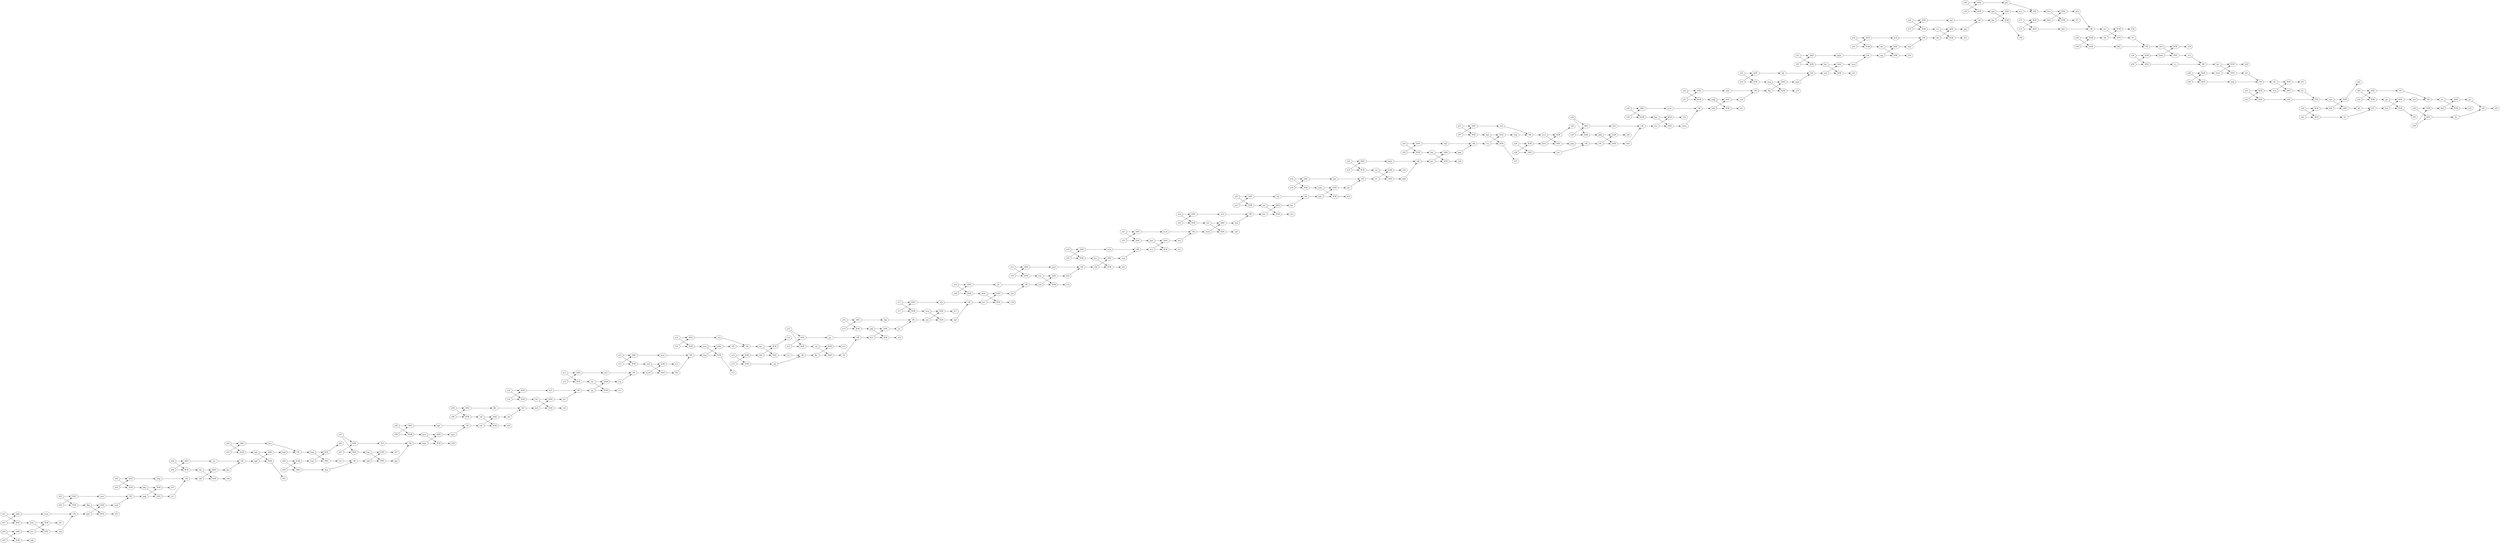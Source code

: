 digraph G {
graph [nodesep=0.5, ranksep=0.75]; // Adjust spacing here
rankdir=LR;
  
bdm [label="bdm"];
hvn [label="hvn"];
XOR0 [label="XOR"];
bdm -> XOR0;
hvn -> XOR0;
XOR0 -> z37;


bnk [label="bnk"];
fnt [label="fnt"];
XOR1 [label="XOR"];
bnk -> XOR1;
fnt -> XOR1;
XOR1 -> z10;


cbc [label="cbc"];
cqg [label="cqg"];
XOR2 [label="XOR"];
cbc -> XOR2;
cqg -> XOR2;
XOR2 -> z34;


cbf [label="cbf"];
vdr [label="vdr"];
XOR3 [label="XOR"];
cbf -> XOR3;
vdr -> XOR3;
XOR3 -> z09;


cjm [label="cjm"];
rws [label="rws"];
XOR4 [label="XOR"];
cjm -> XOR4;
rws -> XOR4;
XOR4 -> z19;


cph [label="cph"];
qqd [label="qqd"];
XOR5 [label="XOR"];
cph -> XOR5;
qqd -> XOR5;
XOR5 -> z05;


crv [label="crv"];
cvf [label="cvf"];
XOR6 [label="XOR"];
crv -> XOR6;
cvf -> XOR6;
XOR6 -> z25;


dkg [label="dkg"];
ghb [label="ghb"];
XOR7 [label="XOR"];
dkg -> XOR7;
ghb -> XOR7;
XOR7 -> z02;


fbv [label="fbv"];
rgt [label="rgt"];
XOR8 [label="XOR"];
fbv -> XOR8;
rgt -> XOR8;
XOR8 -> z15;


fhg [label="fhg"];
wnj [label="wnj"];
XOR9 [label="XOR"];
fhg -> XOR9;
wnj -> XOR9;
XOR9 -> z32;


gdp [label="gdp"];
stm [label="stm"];
XOR10 [label="XOR"];
gdp -> XOR10;
stm -> XOR10;
XOR10 -> z07;


ggg [label="ggg"];
kbg [label="kbg"];
XOR11 [label="XOR"];
ggg -> XOR11;
kbg -> XOR11;
XOR11 -> z03;


grd [label="grd"];
jbp [label="jbp"];
XOR12 [label="XOR"];
grd -> XOR12;
jbp -> XOR12;
XOR12 -> z36;


hff [label="hff"];
gdg [label="gdg"];
XOR13 [label="XOR"];
hff -> XOR13;
gdg -> XOR13;
XOR13 -> z29;


hvd [label="hvd"];
bmb [label="bmb"];
XOR14 [label="XOR"];
hvd -> XOR14;
bmb -> XOR14;
XOR14 -> z39;


jbr [label="jbr"];
ncd [label="ncd"];
XOR15 [label="XOR"];
jbr -> XOR15;
ncd -> XOR15;
XOR15 -> z33;


jhm [label="jhm"];
wst [label="wst"];
XOR16 [label="XOR"];
jhm -> XOR16;
wst -> XOR16;
XOR16 -> z21;


jpt [label="jpt"];
brq [label="brq"];
XOR17 [label="XOR"];
jpt -> XOR17;
brq -> XOR17;
XOR17 -> z43;


jtn [label="jtn"];
vtk [label="vtk"];
XOR18 [label="XOR"];
jtn -> XOR18;
vtk -> XOR18;
XOR18 -> z20;


mjm [label="mjm"];
gvw [label="gvw"];
XOR19 [label="XOR"];
mjm -> XOR19;
gvw -> XOR19;
XOR19 -> z08;


mms [label="mms"];
qvc [label="qvc"];
XOR20 [label="XOR"];
mms -> XOR20;
qvc -> XOR20;
XOR20 -> z18;


mnv [label="mnv"];
hcg [label="hcg"];
XOR21 [label="XOR"];
mnv -> XOR21;
hcg -> XOR21;
XOR21 -> z13;


mtg [label="mtg"];
vnm [label="vnm"];
XOR22 [label="XOR"];
mtg -> XOR22;
vnm -> XOR22;
XOR22 -> z06;


ngw [label="ngw"];
ksk [label="ksk"];
XOR23 [label="XOR"];
ngw -> XOR23;
ksk -> XOR23;
XOR23 -> z42;


nhk [label="nhk"];
mqk [label="mqk"];
XOR24 [label="XOR"];
nhk -> XOR24;
mqk -> XOR24;
XOR24 -> z31;


pkj [label="pkj"];
bst [label="bst"];
XOR25 [label="XOR"];
pkj -> XOR25;
bst -> XOR25;
XOR25 -> z16;


qtv [label="qtv"];
dnj [label="dnj"];
XOR26 [label="XOR"];
qtv -> XOR26;
dnj -> XOR26;
XOR26 -> z26;


stw [label="stw"];
bgs [label="bgs"];
XOR27 [label="XOR"];
stw -> XOR27;
bgs -> XOR27;
XOR27 -> z30;


tdc [label="tdc"];
hwm [label="hwm"];
XOR28 [label="XOR"];
tdc -> XOR28;
hwm -> XOR28;
XOR28 -> z22;


tjg [label="tjg"];
vjn [label="vjn"];
XOR29 [label="XOR"];
tjg -> XOR29;
vjn -> XOR29;
XOR29 -> z11;


tkt [label="tkt"];
wvq [label="wvq"];
XOR30 [label="XOR"];
tkt -> XOR30;
wvq -> XOR30;
XOR30 -> z41;


tpn [label="tpn"];
wcn [label="wcn"];
XOR31 [label="XOR"];
tpn -> XOR31;
wcn -> XOR31;
XOR31 -> z17;


tpv [label="tpv"];
drk [label="drk"];
XOR32 [label="XOR"];
tpv -> XOR32;
drk -> XOR32;
XOR32 -> z14;


tqv [label="tqv"];
www [label="www"];
XOR33 [label="XOR"];
tqv -> XOR33;
www -> XOR33;
XOR33 -> z40;


vbd [label="vbd"];
jvs [label="jvs"];
XOR34 [label="XOR"];
vbd -> XOR34;
jvs -> XOR34;
XOR34 -> z44;


vbj [label="vbj"];
chb [label="chb"];
XOR35 [label="XOR"];
vbj -> XOR35;
chb -> XOR35;
XOR35 -> z04;


vcs [label="vcs"];
dtj [label="dtj"];
XOR36 [label="XOR"];
vcs -> XOR36;
dtj -> XOR36;
XOR36 -> z35;


vvj [label="vvj"];
bqv [label="bqv"];
XOR37 [label="XOR"];
vvj -> XOR37;
bqv -> XOR37;
XOR37 -> z27;


wgw [label="wgw"];
nph [label="nph"];
XOR38 [label="XOR"];
wgw -> XOR38;
nph -> XOR38;
XOR38 -> z24;


wjv [label="wjv"];
nbc [label="nbc"];
XOR39 [label="XOR"];
wjv -> XOR39;
nbc -> XOR39;
XOR39 -> z23;


wmd [label="wmd"];
qvh [label="qvh"];
XOR40 [label="XOR"];
wmd -> XOR40;
qvh -> XOR40;
XOR40 -> z12;


wrw [label="wrw"];
hwh [label="hwh"];
XOR41 [label="XOR"];
wrw -> XOR41;
hwh -> XOR41;
XOR41 -> z28;


wsr [label="wsr"];
shj [label="shj"];
XOR42 [label="XOR"];
wsr -> XOR42;
shj -> XOR42;
XOR42 -> z38;


wwc [label="wwc"];
nvv [label="nvv"];
XOR43 [label="XOR"];
wwc -> XOR43;
nvv -> XOR43;
XOR43 -> z01;


x01 [label="x01"];
y01 [label="y01"];
XOR44 [label="XOR"];
x01 -> XOR44;
y01 -> XOR44;
XOR44 -> wwc;


x04 [label="x04"];
y04 [label="y04"];
XOR45 [label="XOR"];
x04 -> XOR45;
y04 -> XOR45;
XOR45 -> vbj;


x05 [label="x05"];
y05 [label="y05"];
XOR46 [label="XOR"];
x05 -> XOR46;
y05 -> XOR46;
XOR46 -> cph;


x06 [label="x06"];
y06 [label="y06"];
XOR47 [label="XOR"];
x06 -> XOR47;
y06 -> XOR47;
XOR47 -> vnm;


x07 [label="x07"];
y07 [label="y07"];
XOR48 [label="XOR"];
x07 -> XOR48;
y07 -> XOR48;
XOR48 -> stm;


x08 [label="x08"];
y08 [label="y08"];
XOR49 [label="XOR"];
x08 -> XOR49;
y08 -> XOR49;
XOR49 -> gvw;


x09 [label="x09"];
y09 [label="y09"];
XOR50 [label="XOR"];
x09 -> XOR50;
y09 -> XOR50;
XOR50 -> cbf;


x10 [label="x10"];
y10 [label="y10"];
XOR51 [label="XOR"];
x10 -> XOR51;
y10 -> XOR51;
XOR51 -> fnt;


x11 [label="x11"];
y11 [label="y11"];
XOR52 [label="XOR"];
x11 -> XOR52;
y11 -> XOR52;
XOR52 -> vjn;


x16 [label="x16"];
y16 [label="y16"];
XOR53 [label="XOR"];
x16 -> XOR53;
y16 -> XOR53;
XOR53 -> pkj;


x19 [label="x19"];
y19 [label="y19"];
XOR54 [label="XOR"];
x19 -> XOR54;
y19 -> XOR54;
XOR54 -> rws;


x20 [label="x20"];
y20 [label="y20"];
XOR55 [label="XOR"];
x20 -> XOR55;
y20 -> XOR55;
XOR55 -> jtn;


x23 [label="x23"];
y23 [label="y23"];
XOR56 [label="XOR"];
x23 -> XOR56;
y23 -> XOR56;
XOR56 -> wjv;


x25 [label="x25"];
y25 [label="y25"];
XOR57 [label="XOR"];
x25 -> XOR57;
y25 -> XOR57;
XOR57 -> cvf;


x27 [label="x27"];
y27 [label="y27"];
XOR58 [label="XOR"];
x27 -> XOR58;
y27 -> XOR58;
XOR58 -> bqv;


x28 [label="x28"];
y28 [label="y28"];
XOR59 [label="XOR"];
x28 -> XOR59;
y28 -> XOR59;
XOR59 -> hwh;


x29 [label="x29"];
y29 [label="y29"];
XOR60 [label="XOR"];
x29 -> XOR60;
y29 -> XOR60;
XOR60 -> gdg;


x30 [label="x30"];
y30 [label="y30"];
XOR61 [label="XOR"];
x30 -> XOR61;
y30 -> XOR61;
XOR61 -> bgs;


x32 [label="x32"];
y32 [label="y32"];
XOR62 [label="XOR"];
x32 -> XOR62;
y32 -> XOR62;
XOR62 -> wnj;


x33 [label="x33"];
y33 [label="y33"];
XOR63 [label="XOR"];
x33 -> XOR63;
y33 -> XOR63;
XOR63 -> jbr;


x34 [label="x34"];
y34 [label="y34"];
XOR64 [label="XOR"];
x34 -> XOR64;
y34 -> XOR64;
XOR64 -> cbc;


x38 [label="x38"];
y38 [label="y38"];
XOR65 [label="XOR"];
x38 -> XOR65;
y38 -> XOR65;
XOR65 -> shj;


x41 [label="x41"];
y41 [label="y41"];
XOR66 [label="XOR"];
x41 -> XOR66;
y41 -> XOR66;
XOR66 -> wvq;


y00 [label="y00"];
x00 [label="x00"];
XOR67 [label="XOR"];
y00 -> XOR67;
x00 -> XOR67;
XOR67 -> z00;


y02 [label="y02"];
x02 [label="x02"];
XOR68 [label="XOR"];
y02 -> XOR68;
x02 -> XOR68;
XOR68 -> dkg;


y03 [label="y03"];
x03 [label="x03"];
XOR69 [label="XOR"];
y03 -> XOR69;
x03 -> XOR69;
XOR69 -> kbg;


y12 [label="y12"];
x12 [label="x12"];
XOR70 [label="XOR"];
y12 -> XOR70;
x12 -> XOR70;
XOR70 -> qvh;


y13 [label="y13"];
x13 [label="x13"];
XOR71 [label="XOR"];
y13 -> XOR71;
x13 -> XOR71;
XOR71 -> mnv;


y14 [label="y14"];
x14 [label="x14"];
XOR72 [label="XOR"];
y14 -> XOR72;
x14 -> XOR72;
XOR72 -> drk;


y15 [label="y15"];
x15 [label="x15"];
XOR73 [label="XOR"];
y15 -> XOR73;
x15 -> XOR73;
XOR73 -> rgt;


y17 [label="y17"];
x17 [label="x17"];
XOR74 [label="XOR"];
y17 -> XOR74;
x17 -> XOR74;
XOR74 -> wcn;


y18 [label="y18"];
x18 [label="x18"];
XOR75 [label="XOR"];
y18 -> XOR75;
x18 -> XOR75;
XOR75 -> mms;


y21 [label="y21"];
x21 [label="x21"];
XOR76 [label="XOR"];
y21 -> XOR76;
x21 -> XOR76;
XOR76 -> jhm;


y22 [label="y22"];
x22 [label="x22"];
XOR77 [label="XOR"];
y22 -> XOR77;
x22 -> XOR77;
XOR77 -> tdc;


y24 [label="y24"];
x24 [label="x24"];
XOR78 [label="XOR"];
y24 -> XOR78;
x24 -> XOR78;
XOR78 -> wgw;


y26 [label="y26"];
x26 [label="x26"];
XOR79 [label="XOR"];
y26 -> XOR79;
x26 -> XOR79;
XOR79 -> dnj;


y31 [label="y31"];
x31 [label="x31"];
XOR80 [label="XOR"];
y31 -> XOR80;
x31 -> XOR80;
XOR80 -> mqk;


y35 [label="y35"];
x35 [label="x35"];
XOR81 [label="XOR"];
y35 -> XOR81;
x35 -> XOR81;
XOR81 -> vcs;


y36 [label="y36"];
x36 [label="x36"];
XOR82 [label="XOR"];
y36 -> XOR82;
x36 -> XOR82;
XOR82 -> grd;


y37 [label="y37"];
x37 [label="x37"];
XOR83 [label="XOR"];
y37 -> XOR83;
x37 -> XOR83;
XOR83 -> bdm;


y39 [label="y39"];
x39 [label="x39"];
XOR84 [label="XOR"];
y39 -> XOR84;
x39 -> XOR84;
XOR84 -> bmb;


y40 [label="y40"];
x40 [label="x40"];
XOR85 [label="XOR"];
y40 -> XOR85;
x40 -> XOR85;
XOR85 -> www;


y42 [label="y42"];
x42 [label="x42"];
XOR86 [label="XOR"];
y42 -> XOR86;
x42 -> XOR86;
XOR86 -> ksk;


y43 [label="y43"];
x43 [label="x43"];
XOR87 [label="XOR"];
y43 -> XOR87;
x43 -> XOR87;
XOR87 -> jpt;


y44 [label="y44"];
x44 [label="x44"];
XOR88 [label="XOR"];
y44 -> XOR88;
x44 -> XOR88;
XOR88 -> vbd;


bqd [label="bqd"];
hns [label="hns"];
OR89 [label="OR"];
bqd -> OR89;
hns -> OR89;
OR89 -> mtg;


dmm [label="dmm"];
mmr [label="mmr"];
OR90 [label="OR"];
dmm -> OR90;
mmr -> OR90;
OR90 -> nhk;


dvs [label="dvs"];
mvd [label="mvd"];
OR91 [label="OR"];
dvs -> OR91;
mvd -> OR91;
OR91 -> hwm;


fbn [label="fbn"];
cmn [label="cmn"];
OR92 [label="OR"];
fbn -> OR92;
cmn -> OR92;
OR92 -> hcg;


ftc [label="ftc"];
jjn [label="jjn"];
OR93 [label="OR"];
ftc -> OR93;
jjn -> OR93;
OR93 -> z45;


ftr [label="ftr"];
dkn [label="dkn"];
OR94 [label="OR"];
ftr -> OR94;
dkn -> OR94;
OR94 -> hvd;


gdn [label="gdn"];
pck [label="pck"];
OR95 [label="OR"];
gdn -> OR95;
pck -> OR95;
OR95 -> wsr;


hdb [label="hdb"];
hmb [label="hmb"];
OR96 [label="OR"];
hdb -> OR96;
hmb -> OR96;
OR96 -> qtv;


hjt [label="hjt"];
nqr [label="nqr"];
OR97 [label="OR"];
hjt -> OR97;
nqr -> OR97;
OR97 -> crv;


jcf [label="jcf"];
wgg [label="wgg"];
OR98 [label="OR"];
jcf -> OR98;
wgg -> OR98;
OR98 -> chb;


jfp [label="jfp"];
mpd [label="mpd"];
OR99 [label="OR"];
jfp -> OR99;
mpd -> OR99;
OR99 -> ncd;


jsc [label="jsc"];
wfd [label="wfd"];
OR100 [label="OR"];
jsc -> OR100;
wfd -> OR100;
OR100 -> ngw;


kqr [label="kqr"];
jsj [label="jsj"];
OR101 [label="OR"];
kqr -> OR101;
jsj -> OR101;
OR101 -> qqd;


ktf [label="ktf"];
pvt [label="pvt"];
OR102 [label="OR"];
ktf -> OR102;
pvt -> OR102;
OR102 -> tjg;


mrq [label="mrq"];
wqs [label="wqs"];
OR103 [label="OR"];
mrq -> OR103;
wqs -> OR103;
OR103 -> wst;


ndd [label="ndd"];
ncb [label="ncb"];
OR104 [label="OR"];
ndd -> OR104;
ncb -> OR104;
OR104 -> fhg;


nnr [label="nnr"];
qsg [label="qsg"];
OR105 [label="OR"];
nnr -> OR105;
qsg -> OR105;
OR105 -> tkt;


nqm [label="nqm"];
whj [label="whj"];
OR106 [label="OR"];
nqm -> OR106;
whj -> OR106;
OR106 -> ghb;


nwp [label="nwp"];
gws [label="gws"];
OR107 [label="OR"];
nwp -> OR107;
gws -> OR107;
OR107 -> ggg;


pkq [label="pkq"];
vbc [label="vbc"];
OR108 [label="OR"];
pkq -> OR108;
vbc -> OR108;
OR108 -> hff;


pnd [label="pnd"];
hwf [label="hwf"];
OR109 [label="OR"];
pnd -> OR109;
hwf -> OR109;
OR109 -> vtk;


qgm [label="qgm"];
mvb [label="mvb"];
OR110 [label="OR"];
qgm -> OR110;
mvb -> OR110;
OR110 -> cqg;


qgv [label="qgv"];
dsf [label="dsf"];
OR111 [label="OR"];
qgv -> OR111;
dsf -> OR111;
OR111 -> mjm;


qjb [label="qjb"];
qqm [label="qqm"];
OR112 [label="OR"];
qjb -> OR112;
qqm -> OR112;
OR112 -> vdr;


qrg [label="qrg"];
ppf [label="ppf"];
OR113 [label="OR"];
qrg -> OR113;
ppf -> OR113;
OR113 -> jbp;


rbm [label="rbm"];
sck [label="sck"];
OR114 [label="OR"];
rbm -> OR114;
sck -> OR114;
OR114 -> dtj;


rfj [label="rfj"];
jgc [label="jgc"];
OR115 [label="OR"];
rfj -> OR115;
jgc -> OR115;
OR115 -> bst;


rjv [label="rjv"];
fgf [label="fgf"];
OR116 [label="OR"];
rjv -> OR116;
fgf -> OR116;
OR116 -> brq;


rkd [label="rkd"];
rmp [label="rmp"];
OR117 [label="OR"];
rkd -> OR117;
rmp -> OR117;
OR117 -> wrw;


rrh [label="rrh"];
dqs [label="dqs"];
OR118 [label="OR"];
rrh -> OR118;
dqs -> OR118;
OR118 -> gdp;


rsq [label="rsq"];
cfk [label="cfk"];
OR119 [label="OR"];
rsq -> OR119;
cfk -> OR119;
OR119 -> tpv;


sht [label="sht"];
fhh [label="fhh"];
OR120 [label="OR"];
sht -> OR120;
fhh -> OR120;
OR120 -> bnk;


smr [label="smr"];
trg [label="trg"];
OR121 [label="OR"];
smr -> OR121;
trg -> OR121;
OR121 -> wmd;


snh [label="snh"];
drg [label="drg"];
OR122 [label="OR"];
snh -> OR122;
drg -> OR122;
OR122 -> nbc;


tcw [label="tcw"];
jms [label="jms"];
OR123 [label="OR"];
tcw -> OR123;
jms -> OR123;
OR123 -> hvn;


tpd [label="tpd"];
djn [label="djn"];
OR124 [label="OR"];
tpd -> OR124;
djn -> OR124;
OR124 -> qvc;


tps [label="tps"];
jdr [label="jdr"];
OR125 [label="OR"];
tps -> OR125;
jdr -> OR125;
OR125 -> cjm;


tqq [label="tqq"];
jjc [label="jjc"];
OR126 [label="OR"];
tqq -> OR126;
jjc -> OR126;
OR126 -> tpn;


ttr [label="ttr"];
nfj [label="nfj"];
OR127 [label="OR"];
ttr -> OR127;
nfj -> OR127;
OR127 -> fbv;


twb [label="twb"];
dtd [label="dtd"];
OR128 [label="OR"];
twb -> OR128;
dtd -> OR128;
OR128 -> stw;


vgr [label="vgr"];
tjm [label="tjm"];
OR129 [label="OR"];
vgr -> OR129;
tjm -> OR129;
OR129 -> nph;


vqh [label="vqh"];
gbg [label="gbg"];
OR130 [label="OR"];
vqh -> OR130;
gbg -> OR130;
OR130 -> vvj;


vts [label="vts"];
rvc [label="rvc"];
OR131 [label="OR"];
vts -> OR131;
rvc -> OR131;
OR131 -> tqv;


wtr [label="wtr"];
trf [label="trf"];
OR132 [label="OR"];
wtr -> OR132;
trf -> OR132;
OR132 -> jvs;


bgs [label="bgs"];
stw [label="stw"];
AND133 [label="AND"];
bgs -> AND133;
stw -> AND133;
AND133 -> dmm;


bqv [label="bqv"];
vvj [label="vvj"];
AND134 [label="AND"];
bqv -> AND134;
vvj -> AND134;
AND134 -> rmp;


brq [label="brq"];
jpt [label="jpt"];
AND135 [label="AND"];
brq -> AND135;
jpt -> AND135;
AND135 -> wtr;


bst [label="bst"];
pkj [label="pkj"];
AND136 [label="AND"];
bst -> AND136;
pkj -> AND136;
AND136 -> jjc;


cjm [label="cjm"];
rws [label="rws"];
AND137 [label="AND"];
cjm -> AND137;
rws -> AND137;
AND137 -> hwf;


cqg [label="cqg"];
cbc [label="cbc"];
AND138 [label="AND"];
cqg -> AND138;
cbc -> AND138;
AND138 -> rbm;


crv [label="crv"];
cvf [label="cvf"];
AND139 [label="AND"];
crv -> AND139;
cvf -> AND139;
AND139 -> hdb;


drk [label="drk"];
tpv [label="tpv"];
AND140 [label="AND"];
drk -> AND140;
tpv -> AND140;
AND140 -> ttr;


fnt [label="fnt"];
bnk [label="bnk"];
AND141 [label="AND"];
fnt -> AND141;
bnk -> AND141;
AND141 -> pvt;


ggg [label="ggg"];
kbg [label="kbg"];
AND142 [label="AND"];
ggg -> AND142;
kbg -> AND142;
AND142 -> jcf;


ghb [label="ghb"];
dkg [label="dkg"];
AND143 [label="AND"];
ghb -> AND143;
dkg -> AND143;
AND143 -> nwp;


hcg [label="hcg"];
mnv [label="mnv"];
AND144 [label="AND"];
hcg -> AND144;
mnv -> AND144;
AND144 -> cfk;


hff [label="hff"];
gdg [label="gdg"];
AND145 [label="AND"];
hff -> AND145;
gdg -> AND145;
AND145 -> twb;


hvd [label="hvd"];
bmb [label="bmb"];
AND146 [label="AND"];
hvd -> AND146;
bmb -> AND146;
AND146 -> vts;


hvn [label="hvn"];
bdm [label="bdm"];
AND147 [label="AND"];
hvn -> AND147;
bdm -> AND147;
AND147 -> pck;


hwm [label="hwm"];
tdc [label="tdc"];
AND148 [label="AND"];
hwm -> AND148;
tdc -> AND148;
AND148 -> drg;


jbp [label="jbp"];
grd [label="grd"];
AND149 [label="AND"];
jbp -> AND149;
grd -> AND149;
AND149 -> tcw;


jbr [label="jbr"];
ncd [label="ncd"];
AND150 [label="AND"];
jbr -> AND150;
ncd -> AND150;
AND150 -> mvb;


jhm [label="jhm"];
wst [label="wst"];
AND151 [label="AND"];
jhm -> AND151;
wst -> AND151;
AND151 -> dvs;


jtn [label="jtn"];
vtk [label="vtk"];
AND152 [label="AND"];
jtn -> AND152;
vtk -> AND152;
AND152 -> wqs;


ksk [label="ksk"];
ngw [label="ngw"];
AND153 [label="AND"];
ksk -> AND153;
ngw -> AND153;
AND153 -> fgf;


mjm [label="mjm"];
gvw [label="gvw"];
AND154 [label="AND"];
mjm -> AND154;
gvw -> AND154;
AND154 -> qqm;


mqk [label="mqk"];
nhk [label="nhk"];
AND155 [label="AND"];
mqk -> AND155;
nhk -> AND155;
AND155 -> ncb;


mtg [label="mtg"];
vnm [label="vnm"];
AND156 [label="AND"];
mtg -> AND156;
vnm -> AND156;
AND156 -> rrh;


nbc [label="nbc"];
wjv [label="wjv"];
AND157 [label="AND"];
nbc -> AND157;
wjv -> AND157;
AND157 -> tjm;


qqd [label="qqd"];
cph [label="cph"];
AND158 [label="AND"];
qqd -> AND158;
cph -> AND158;
AND158 -> bqd;


qtv [label="qtv"];
dnj [label="dnj"];
AND159 [label="AND"];
qtv -> AND159;
dnj -> AND159;
AND159 -> gbg;


qvc [label="qvc"];
mms [label="mms"];
AND160 [label="AND"];
qvc -> AND160;
mms -> AND160;
AND160 -> tps;


qvh [label="qvh"];
wmd [label="wmd"];
AND161 [label="AND"];
qvh -> AND161;
wmd -> AND161;
AND161 -> fbn;


rgt [label="rgt"];
fbv [label="fbv"];
AND162 [label="AND"];
rgt -> AND162;
fbv -> AND162;
AND162 -> rfj;


shj [label="shj"];
wsr [label="wsr"];
AND163 [label="AND"];
shj -> AND163;
wsr -> AND163;
AND163 -> ftr;


stm [label="stm"];
gdp [label="gdp"];
AND164 [label="AND"];
stm -> AND164;
gdp -> AND164;
AND164 -> qgv;


tpn [label="tpn"];
wcn [label="wcn"];
AND165 [label="AND"];
tpn -> AND165;
wcn -> AND165;
AND165 -> tpd;


tqv [label="tqv"];
www [label="www"];
AND166 [label="AND"];
tqv -> AND166;
www -> AND166;
AND166 -> nnr;


vbd [label="vbd"];
jvs [label="jvs"];
AND167 [label="AND"];
vbd -> AND167;
jvs -> AND167;
AND167 -> jjn;


vbj [label="vbj"];
chb [label="chb"];
AND168 [label="AND"];
vbj -> AND168;
chb -> AND168;
AND168 -> kqr;


vcs [label="vcs"];
dtj [label="dtj"];
AND169 [label="AND"];
vcs -> AND169;
dtj -> AND169;
AND169 -> qrg;


vdr [label="vdr"];
cbf [label="cbf"];
AND170 [label="AND"];
vdr -> AND170;
cbf -> AND170;
AND170 -> sht;


vjn [label="vjn"];
tjg [label="tjg"];
AND171 [label="AND"];
vjn -> AND171;
tjg -> AND171;
AND171 -> trg;


wgw [label="wgw"];
nph [label="nph"];
AND172 [label="AND"];
wgw -> AND172;
nph -> AND172;
AND172 -> hjt;


wnj [label="wnj"];
fhg [label="fhg"];
AND173 [label="AND"];
wnj -> AND173;
fhg -> AND173;
AND173 -> mpd;


wrw [label="wrw"];
hwh [label="hwh"];
AND174 [label="AND"];
wrw -> AND174;
hwh -> AND174;
AND174 -> pkq;


wvq [label="wvq"];
tkt [label="tkt"];
AND175 [label="AND"];
wvq -> AND175;
tkt -> AND175;
AND175 -> jsc;


wwc [label="wwc"];
nvv [label="nvv"];
AND176 [label="AND"];
wwc -> AND176;
nvv -> AND176;
AND176 -> whj;


x02 [label="x02"];
y02 [label="y02"];
AND177 [label="AND"];
x02 -> AND177;
y02 -> AND177;
AND177 -> gws;


x03 [label="x03"];
y03 [label="y03"];
AND178 [label="AND"];
x03 -> AND178;
y03 -> AND178;
AND178 -> wgg;


x04 [label="x04"];
y04 [label="y04"];
AND179 [label="AND"];
x04 -> AND179;
y04 -> AND179;
AND179 -> jsj;


x05 [label="x05"];
y05 [label="y05"];
AND180 [label="AND"];
x05 -> AND180;
y05 -> AND180;
AND180 -> hns;


x06 [label="x06"];
y06 [label="y06"];
AND181 [label="AND"];
x06 -> AND181;
y06 -> AND181;
AND181 -> dqs;


x08 [label="x08"];
y08 [label="y08"];
AND182 [label="AND"];
x08 -> AND182;
y08 -> AND182;
AND182 -> qjb;


x09 [label="x09"];
y09 [label="y09"];
AND183 [label="AND"];
x09 -> AND183;
y09 -> AND183;
AND183 -> fhh;


x12 [label="x12"];
y12 [label="y12"];
AND184 [label="AND"];
x12 -> AND184;
y12 -> AND184;
AND184 -> cmn;


x13 [label="x13"];
y13 [label="y13"];
AND185 [label="AND"];
x13 -> AND185;
y13 -> AND185;
AND185 -> rsq;


x14 [label="x14"];
y14 [label="y14"];
AND186 [label="AND"];
x14 -> AND186;
y14 -> AND186;
AND186 -> nfj;


x16 [label="x16"];
y16 [label="y16"];
AND187 [label="AND"];
x16 -> AND187;
y16 -> AND187;
AND187 -> tqq;


x17 [label="x17"];
y17 [label="y17"];
AND188 [label="AND"];
x17 -> AND188;
y17 -> AND188;
AND188 -> djn;


x20 [label="x20"];
y20 [label="y20"];
AND189 [label="AND"];
x20 -> AND189;
y20 -> AND189;
AND189 -> mrq;


x22 [label="x22"];
y22 [label="y22"];
AND190 [label="AND"];
x22 -> AND190;
y22 -> AND190;
AND190 -> snh;


x23 [label="x23"];
y23 [label="y23"];
AND191 [label="AND"];
x23 -> AND191;
y23 -> AND191;
AND191 -> vgr;


x27 [label="x27"];
y27 [label="y27"];
AND192 [label="AND"];
x27 -> AND192;
y27 -> AND192;
AND192 -> rkd;


x28 [label="x28"];
y28 [label="y28"];
AND193 [label="AND"];
x28 -> AND193;
y28 -> AND193;
AND193 -> vbc;


x29 [label="x29"];
y29 [label="y29"];
AND194 [label="AND"];
x29 -> AND194;
y29 -> AND194;
AND194 -> dtd;


x33 [label="x33"];
y33 [label="y33"];
AND195 [label="AND"];
x33 -> AND195;
y33 -> AND195;
AND195 -> qgm;


x34 [label="x34"];
y34 [label="y34"];
AND196 [label="AND"];
x34 -> AND196;
y34 -> AND196;
AND196 -> sck;


x36 [label="x36"];
y36 [label="y36"];
AND197 [label="AND"];
x36 -> AND197;
y36 -> AND197;
AND197 -> jms;


x37 [label="x37"];
y37 [label="y37"];
AND198 [label="AND"];
x37 -> AND198;
y37 -> AND198;
AND198 -> gdn;


x39 [label="x39"];
y39 [label="y39"];
AND199 [label="AND"];
x39 -> AND199;
y39 -> AND199;
AND199 -> rvc;


x42 [label="x42"];
y42 [label="y42"];
AND200 [label="AND"];
x42 -> AND200;
y42 -> AND200;
AND200 -> rjv;


x43 [label="x43"];
y43 [label="y43"];
AND201 [label="AND"];
x43 -> AND201;
y43 -> AND201;
AND201 -> trf;


y00 [label="y00"];
x00 [label="x00"];
AND202 [label="AND"];
y00 -> AND202;
x00 -> AND202;
AND202 -> nvv;


y01 [label="y01"];
x01 [label="x01"];
AND203 [label="AND"];
y01 -> AND203;
x01 -> AND203;
AND203 -> nqm;


y07 [label="y07"];
x07 [label="x07"];
AND204 [label="AND"];
y07 -> AND204;
x07 -> AND204;
AND204 -> dsf;


y10 [label="y10"];
x10 [label="x10"];
AND205 [label="AND"];
y10 -> AND205;
x10 -> AND205;
AND205 -> ktf;


y11 [label="y11"];
x11 [label="x11"];
AND206 [label="AND"];
y11 -> AND206;
x11 -> AND206;
AND206 -> smr;


y15 [label="y15"];
x15 [label="x15"];
AND207 [label="AND"];
y15 -> AND207;
x15 -> AND207;
AND207 -> jgc;


y18 [label="y18"];
x18 [label="x18"];
AND208 [label="AND"];
y18 -> AND208;
x18 -> AND208;
AND208 -> jdr;


y19 [label="y19"];
x19 [label="x19"];
AND209 [label="AND"];
y19 -> AND209;
x19 -> AND209;
AND209 -> pnd;


y21 [label="y21"];
x21 [label="x21"];
AND210 [label="AND"];
y21 -> AND210;
x21 -> AND210;
AND210 -> mvd;


y24 [label="y24"];
x24 [label="x24"];
AND211 [label="AND"];
y24 -> AND211;
x24 -> AND211;
AND211 -> nqr;


y25 [label="y25"];
x25 [label="x25"];
AND212 [label="AND"];
y25 -> AND212;
x25 -> AND212;
AND212 -> hmb;


y26 [label="y26"];
x26 [label="x26"];
AND213 [label="AND"];
y26 -> AND213;
x26 -> AND213;
AND213 -> vqh;


y30 [label="y30"];
x30 [label="x30"];
AND214 [label="AND"];
y30 -> AND214;
x30 -> AND214;
AND214 -> mmr;


y31 [label="y31"];
x31 [label="x31"];
AND215 [label="AND"];
y31 -> AND215;
x31 -> AND215;
AND215 -> ndd;


y32 [label="y32"];
x32 [label="x32"];
AND216 [label="AND"];
y32 -> AND216;
x32 -> AND216;
AND216 -> jfp;


y35 [label="y35"];
x35 [label="x35"];
AND217 [label="AND"];
y35 -> AND217;
x35 -> AND217;
AND217 -> ppf;


y38 [label="y38"];
x38 [label="x38"];
AND218 [label="AND"];
y38 -> AND218;
x38 -> AND218;
AND218 -> dkn;


y40 [label="y40"];
x40 [label="x40"];
AND219 [label="AND"];
y40 -> AND219;
x40 -> AND219;
AND219 -> qsg;


y41 [label="y41"];
x41 [label="x41"];
AND220 [label="AND"];
y41 -> AND220;
x41 -> AND220;
AND220 -> wfd;


y44 [label="y44"];
x44 [label="x44"];
AND221 [label="AND"];
y44 -> AND221;
x44 -> AND221;
AND221 -> ftc;

}
